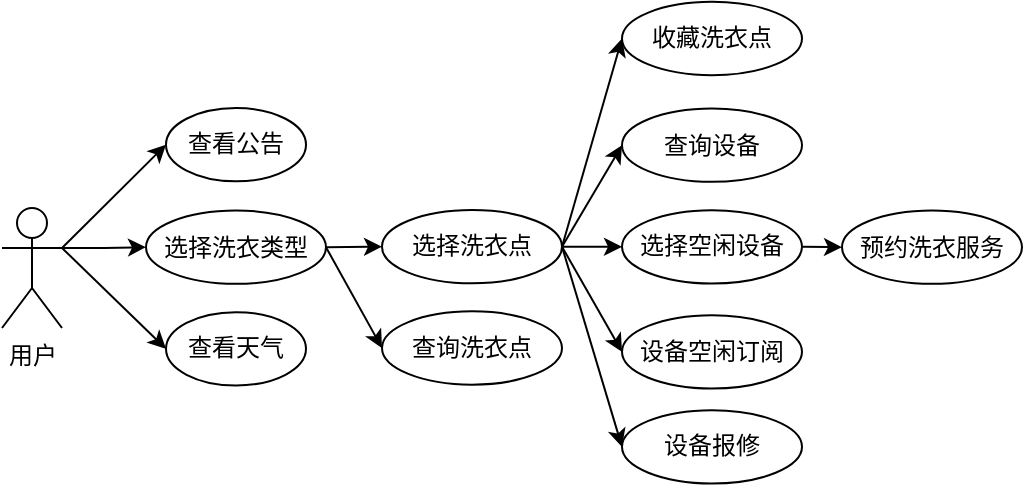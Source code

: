 <mxfile version="26.2.13">
  <diagram name="第 1 页" id="bXbiH3EwShpQN_3dVzvC">
    <mxGraphModel dx="566" dy="480" grid="1" gridSize="10" guides="1" tooltips="1" connect="1" arrows="1" fold="1" page="1" pageScale="1" pageWidth="827" pageHeight="1169" math="0" shadow="0">
      <root>
        <mxCell id="0" />
        <mxCell id="1" parent="0" />
        <mxCell id="0HjXq0CEjoln_zBARy2v-10" style="edgeStyle=orthogonalEdgeStyle;rounded=0;orthogonalLoop=1;jettySize=auto;html=1;exitX=1;exitY=0.333;exitDx=0;exitDy=0;exitPerimeter=0;entryX=0;entryY=0.5;entryDx=0;entryDy=0;" edge="1" parent="1" source="rSCCLJno3e1j1hXcmhqp-1" target="rSCCLJno3e1j1hXcmhqp-6">
          <mxGeometry relative="1" as="geometry" />
        </mxCell>
        <mxCell id="0HjXq0CEjoln_zBARy2v-11" style="edgeStyle=none;rounded=0;orthogonalLoop=1;jettySize=auto;html=1;exitX=1;exitY=0.333;exitDx=0;exitDy=0;exitPerimeter=0;entryX=0;entryY=0.5;entryDx=0;entryDy=0;" edge="1" parent="1" source="rSCCLJno3e1j1hXcmhqp-1" target="rSCCLJno3e1j1hXcmhqp-4">
          <mxGeometry relative="1" as="geometry" />
        </mxCell>
        <mxCell id="0HjXq0CEjoln_zBARy2v-12" style="edgeStyle=none;rounded=0;orthogonalLoop=1;jettySize=auto;html=1;exitX=1;exitY=0.333;exitDx=0;exitDy=0;exitPerimeter=0;entryX=0;entryY=0.5;entryDx=0;entryDy=0;" edge="1" parent="1" source="rSCCLJno3e1j1hXcmhqp-1" target="rSCCLJno3e1j1hXcmhqp-7">
          <mxGeometry relative="1" as="geometry" />
        </mxCell>
        <mxCell id="rSCCLJno3e1j1hXcmhqp-1" value="用户" style="shape=umlActor;verticalLabelPosition=bottom;verticalAlign=top;html=1;outlineConnect=0;" parent="1" vertex="1">
          <mxGeometry x="140" y="120.0" width="30" height="60" as="geometry" />
        </mxCell>
        <mxCell id="rSCCLJno3e1j1hXcmhqp-4" value="查看公告" style="ellipse;whiteSpace=wrap;html=1;" parent="1" vertex="1">
          <mxGeometry x="222" y="70" width="70" height="36.67" as="geometry" />
        </mxCell>
        <mxCell id="0HjXq0CEjoln_zBARy2v-13" style="edgeStyle=none;rounded=0;orthogonalLoop=1;jettySize=auto;html=1;exitX=1;exitY=0.5;exitDx=0;exitDy=0;entryX=0;entryY=0.5;entryDx=0;entryDy=0;" edge="1" parent="1" source="rSCCLJno3e1j1hXcmhqp-6" target="0HjXq0CEjoln_zBARy2v-2">
          <mxGeometry relative="1" as="geometry" />
        </mxCell>
        <mxCell id="0HjXq0CEjoln_zBARy2v-14" style="edgeStyle=none;rounded=0;orthogonalLoop=1;jettySize=auto;html=1;exitX=1;exitY=0.5;exitDx=0;exitDy=0;entryX=0;entryY=0.5;entryDx=0;entryDy=0;" edge="1" parent="1" source="rSCCLJno3e1j1hXcmhqp-6" target="0HjXq0CEjoln_zBARy2v-4">
          <mxGeometry relative="1" as="geometry" />
        </mxCell>
        <mxCell id="rSCCLJno3e1j1hXcmhqp-6" value="选择洗衣类型" style="ellipse;whiteSpace=wrap;html=1;" parent="1" vertex="1">
          <mxGeometry x="212" y="121.26" width="90" height="36.67" as="geometry" />
        </mxCell>
        <mxCell id="rSCCLJno3e1j1hXcmhqp-7" value="查看天气" style="ellipse;whiteSpace=wrap;html=1;" parent="1" vertex="1">
          <mxGeometry x="222" y="172.09" width="70" height="36.67" as="geometry" />
        </mxCell>
        <mxCell id="0HjXq0CEjoln_zBARy2v-1" value="查询设备" style="ellipse;whiteSpace=wrap;html=1;" vertex="1" parent="1">
          <mxGeometry x="450" y="70.26" width="90" height="36.67" as="geometry" />
        </mxCell>
        <mxCell id="0HjXq0CEjoln_zBARy2v-15" style="edgeStyle=none;rounded=0;orthogonalLoop=1;jettySize=auto;html=1;exitX=1;exitY=0.5;exitDx=0;exitDy=0;entryX=0;entryY=0.5;entryDx=0;entryDy=0;" edge="1" parent="1" source="0HjXq0CEjoln_zBARy2v-2" target="0HjXq0CEjoln_zBARy2v-5">
          <mxGeometry relative="1" as="geometry" />
        </mxCell>
        <mxCell id="0HjXq0CEjoln_zBARy2v-16" style="edgeStyle=none;rounded=0;orthogonalLoop=1;jettySize=auto;html=1;exitX=1;exitY=0.5;exitDx=0;exitDy=0;entryX=0;entryY=0.5;entryDx=0;entryDy=0;" edge="1" parent="1" source="0HjXq0CEjoln_zBARy2v-2" target="0HjXq0CEjoln_zBARy2v-1">
          <mxGeometry relative="1" as="geometry" />
        </mxCell>
        <mxCell id="0HjXq0CEjoln_zBARy2v-17" style="edgeStyle=none;rounded=0;orthogonalLoop=1;jettySize=auto;html=1;exitX=1;exitY=0.5;exitDx=0;exitDy=0;entryX=0;entryY=0.5;entryDx=0;entryDy=0;" edge="1" parent="1" source="0HjXq0CEjoln_zBARy2v-2" target="0HjXq0CEjoln_zBARy2v-9">
          <mxGeometry relative="1" as="geometry" />
        </mxCell>
        <mxCell id="0HjXq0CEjoln_zBARy2v-18" style="edgeStyle=none;rounded=0;orthogonalLoop=1;jettySize=auto;html=1;exitX=1;exitY=0.5;exitDx=0;exitDy=0;entryX=0;entryY=0.5;entryDx=0;entryDy=0;" edge="1" parent="1" source="0HjXq0CEjoln_zBARy2v-2" target="0HjXq0CEjoln_zBARy2v-7">
          <mxGeometry relative="1" as="geometry" />
        </mxCell>
        <mxCell id="0HjXq0CEjoln_zBARy2v-19" style="edgeStyle=none;rounded=0;orthogonalLoop=1;jettySize=auto;html=1;exitX=1;exitY=0.5;exitDx=0;exitDy=0;entryX=0;entryY=0.5;entryDx=0;entryDy=0;" edge="1" parent="1" source="0HjXq0CEjoln_zBARy2v-2" target="0HjXq0CEjoln_zBARy2v-6">
          <mxGeometry relative="1" as="geometry" />
        </mxCell>
        <mxCell id="0HjXq0CEjoln_zBARy2v-2" value="选择洗衣点" style="ellipse;whiteSpace=wrap;html=1;" vertex="1" parent="1">
          <mxGeometry x="330" y="121" width="90" height="36.67" as="geometry" />
        </mxCell>
        <mxCell id="0HjXq0CEjoln_zBARy2v-4" value="查询洗衣点" style="ellipse;whiteSpace=wrap;html=1;" vertex="1" parent="1">
          <mxGeometry x="330" y="171.67" width="90" height="36.67" as="geometry" />
        </mxCell>
        <mxCell id="0HjXq0CEjoln_zBARy2v-5" value="收藏洗衣点" style="ellipse;whiteSpace=wrap;html=1;" vertex="1" parent="1">
          <mxGeometry x="450" y="16.92" width="90" height="36.67" as="geometry" />
        </mxCell>
        <mxCell id="0HjXq0CEjoln_zBARy2v-6" value="设备报修" style="ellipse;whiteSpace=wrap;html=1;" vertex="1" parent="1">
          <mxGeometry x="450" y="221.09" width="90" height="36.67" as="geometry" />
        </mxCell>
        <mxCell id="0HjXq0CEjoln_zBARy2v-7" value="设备空闲订阅" style="ellipse;whiteSpace=wrap;html=1;" vertex="1" parent="1">
          <mxGeometry x="450" y="173.59" width="90" height="36.67" as="geometry" />
        </mxCell>
        <mxCell id="0HjXq0CEjoln_zBARy2v-8" value="预约洗衣服务" style="ellipse;whiteSpace=wrap;html=1;" vertex="1" parent="1">
          <mxGeometry x="560" y="121.26" width="90" height="36.67" as="geometry" />
        </mxCell>
        <mxCell id="0HjXq0CEjoln_zBARy2v-20" style="edgeStyle=none;rounded=0;orthogonalLoop=1;jettySize=auto;html=1;exitX=1;exitY=0.5;exitDx=0;exitDy=0;entryX=0;entryY=0.5;entryDx=0;entryDy=0;" edge="1" parent="1" source="0HjXq0CEjoln_zBARy2v-9" target="0HjXq0CEjoln_zBARy2v-8">
          <mxGeometry relative="1" as="geometry" />
        </mxCell>
        <mxCell id="0HjXq0CEjoln_zBARy2v-9" value="选择空闲设备" style="ellipse;whiteSpace=wrap;html=1;" vertex="1" parent="1">
          <mxGeometry x="450" y="121.09" width="90" height="36.67" as="geometry" />
        </mxCell>
      </root>
    </mxGraphModel>
  </diagram>
</mxfile>
